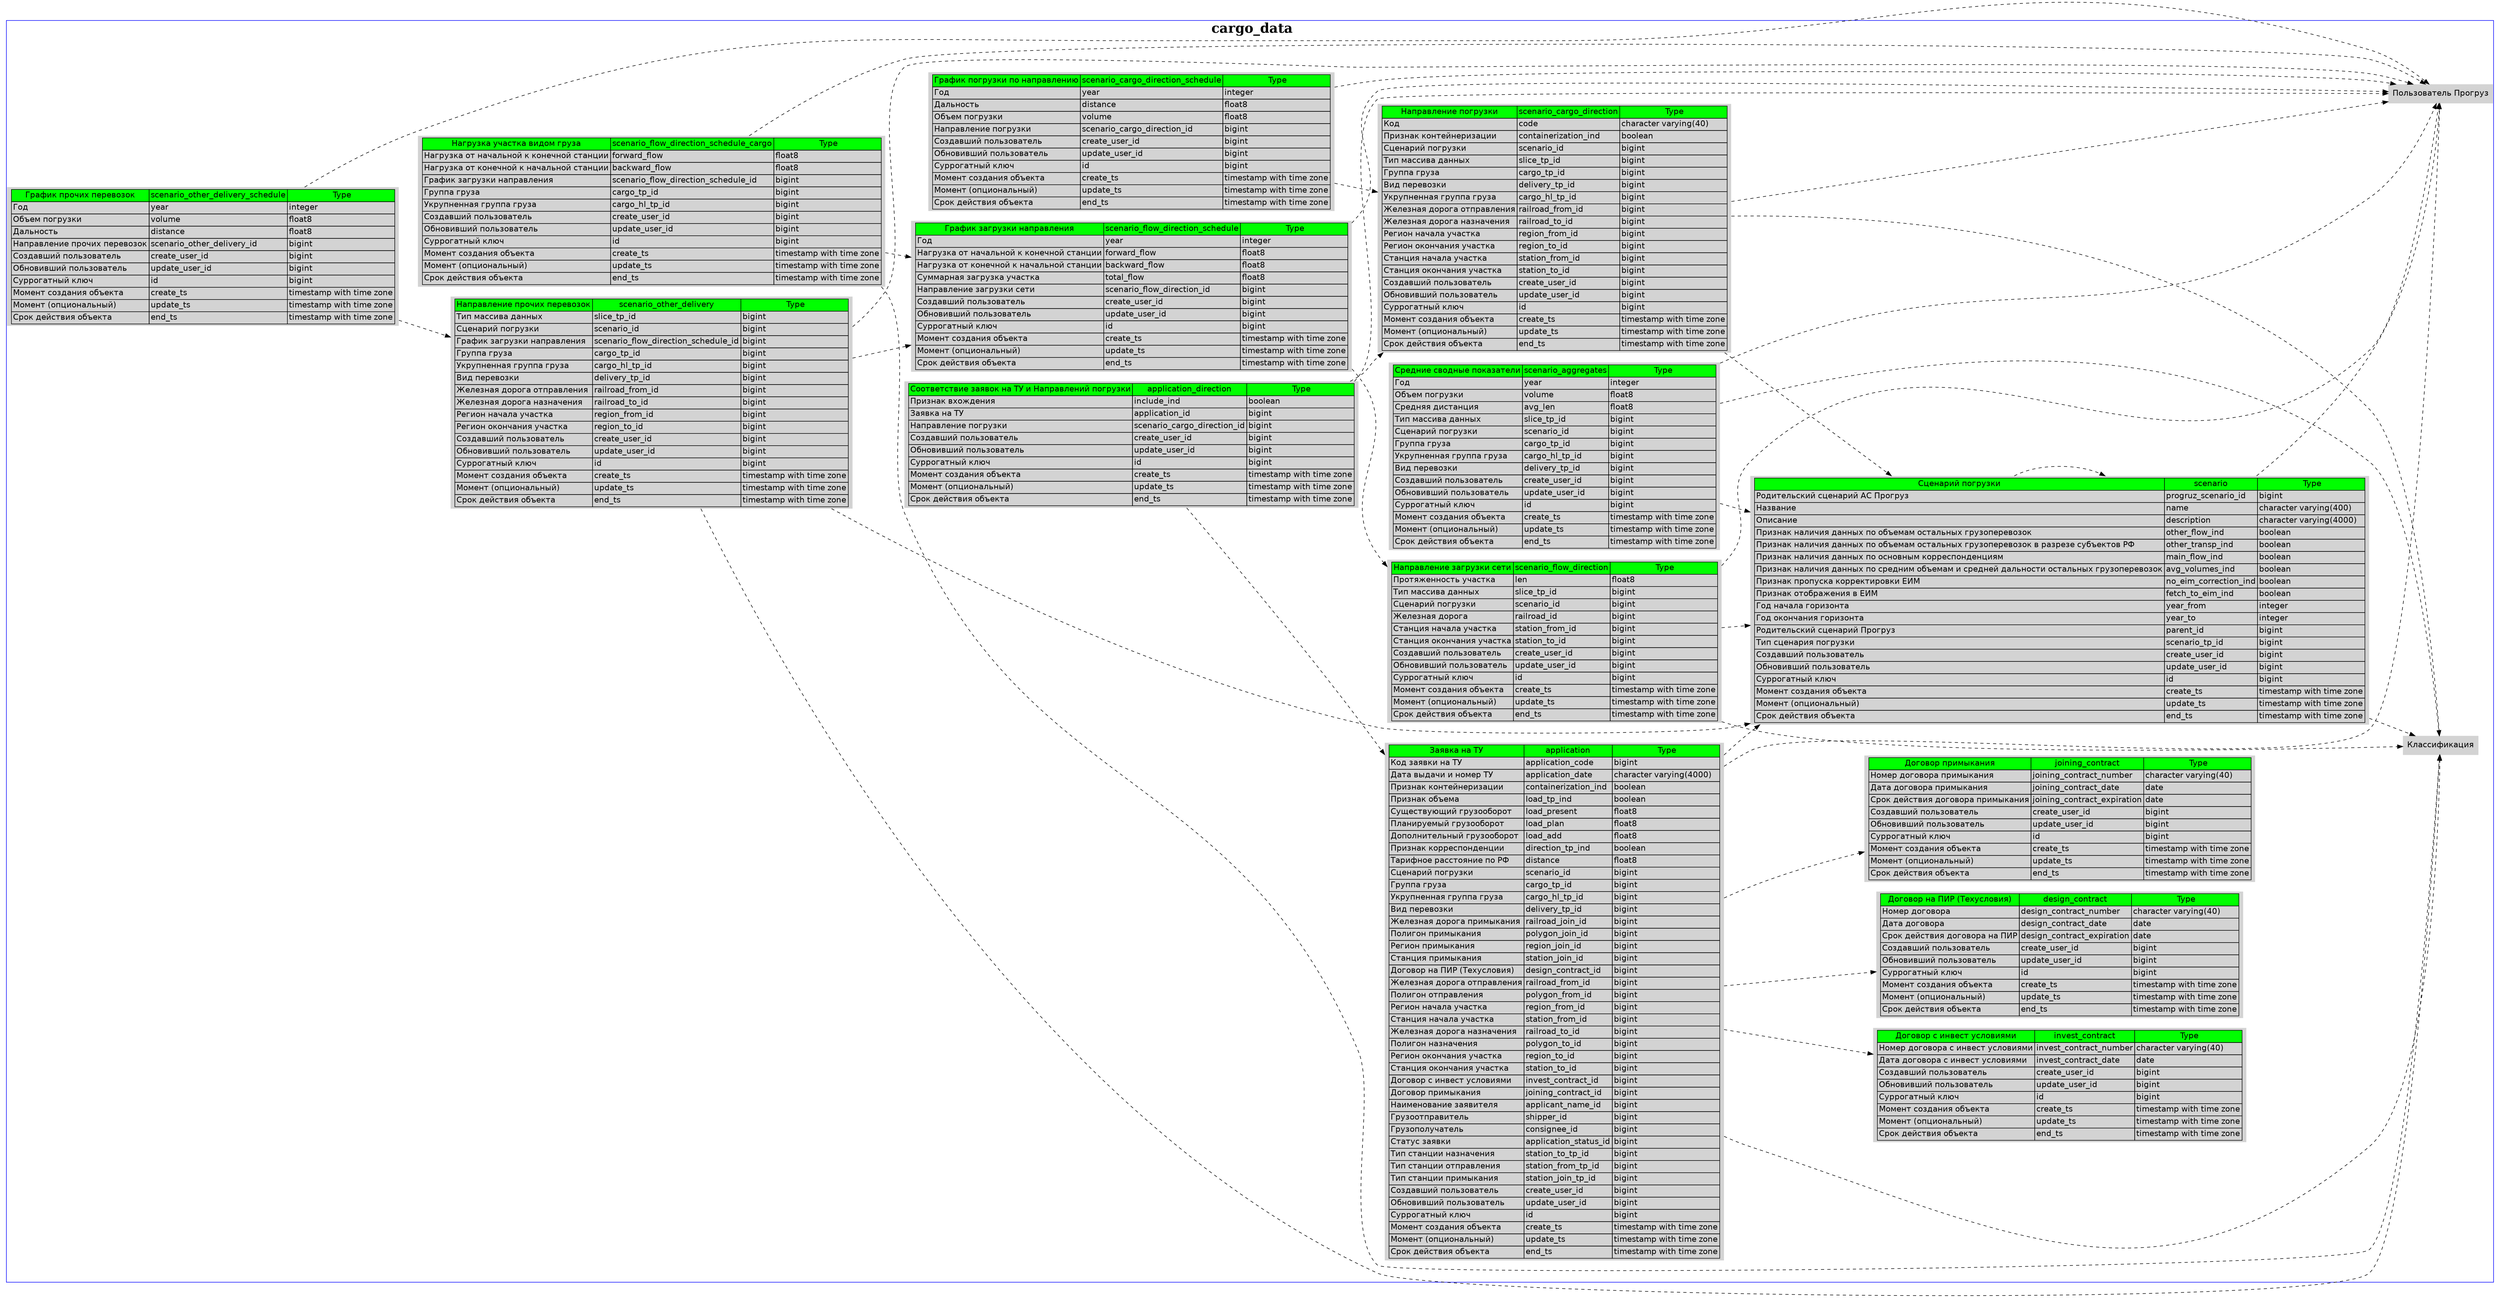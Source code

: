 digraph logic_model {
	graph [fontsize="25pt" layout=dot rankdir=LR ratio=auto splines=true]
	node [fontname=Helvetica]
	subgraph cluster_0 {
		node [fontname=Helvetica fontsize="15pt" shape=plaintext style=filled]
		margin="1.5,1.5"
		color=blue
		label=< <B>migration</B>>
	}
	subgraph cluster_1 {
		node [fontname=Helvetica fontsize="15pt" shape=plaintext style=filled]
		margin="1.5,1.5"
		color=blue
		label=< <B>dimensions</B>>
	}
	subgraph cluster_2 {
		node [fontname=Helvetica fontsize="15pt" shape=plaintext style=filled]
		margin="1.5,1.5"
		color=blue
		label=< <B>cargo_data</B>>
	}
	subgraph cluster_2 {
		node [fontname=Helvetica fontsize="15pt" shape=plaintext style=filled]
		margin="1.5,1.5"
		color=blue
		label=< <B>cargo_data</B>>
		"Сценарий погрузки" [label=<<TABLE BORDER="0" CELLBORDER="1" CELLSPACING="0"><TR><TD bgcolor="green">Сценарий погрузки</TD><TD bgcolor="green">scenario</TD><TD bgcolor="green" PORT="0"> Type</TD></TR><TR><TD align="left">Родительский сценарий АС Прогруз</TD><TD align="left">progruz_scenario_id</TD><TD align="left" PORT="1">bigint</TD></TR><TR><TD align="left">Название</TD><TD align="left">name</TD><TD align="left" PORT="2">character varying(400)</TD></TR><TR><TD align="left">Описание</TD><TD align="left">description</TD><TD align="left" PORT="3">character varying(4000)</TD></TR><TR><TD align="left">Признак наличия данных по объемам остальных грузоперевозок</TD><TD align="left">other_flow_ind</TD><TD align="left" PORT="4">boolean</TD></TR><TR><TD align="left">Признак наличия данных по объемам остальных грузоперевозок в разрезе субъектов РФ</TD><TD align="left">other_transp_ind</TD><TD align="left" PORT="5">boolean</TD></TR><TR><TD align="left">Признак наличия данных по основным корреспонденциям</TD><TD align="left">main_flow_ind</TD><TD align="left" PORT="6">boolean</TD></TR><TR><TD align="left">Признак наличия данных по средним объемам и средней дальности остальных грузоперевозок</TD><TD align="left">avg_volumes_ind</TD><TD align="left" PORT="7">boolean</TD></TR><TR><TD align="left">Признак пропуска корректировки ЕИМ</TD><TD align="left">no_eim_correction_ind</TD><TD align="left" PORT="8">boolean</TD></TR><TR><TD align="left">Признак отображения в ЕИМ</TD><TD align="left">fetch_to_eim_ind</TD><TD align="left" PORT="9">boolean</TD></TR><TR><TD align="left">Год начала горизонта</TD><TD align="left">year_from</TD><TD align="left" PORT="10">integer</TD></TR><TR><TD align="left">Год окончания горизонта</TD><TD align="left">year_to</TD><TD align="left" PORT="11">integer</TD></TR><TR><TD align="left">Родительский сценарий Прогруз</TD><TD align="left">parent_id</TD><TD align="left" PORT="12">bigint</TD></TR><TR><TD align="left">Тип сценария погрузки</TD><TD align="left">scenario_tp_id</TD><TD align="left" PORT="13">bigint</TD></TR><TR><TD align="left">Создавший пользователь</TD><TD align="left">create_user_id</TD><TD align="left" PORT="14">bigint</TD></TR><TR><TD align="left">Обновивший пользователь</TD><TD align="left">update_user_id</TD><TD align="left" PORT="15">bigint</TD></TR><TR><TD align="left">Суррогатный ключ</TD><TD align="left">id</TD><TD align="left" PORT="16">bigint</TD></TR><TR><TD align="left">Момент создания объекта</TD><TD align="left">create_ts</TD><TD align="left" PORT="17">timestamp with time zone</TD></TR><TR><TD align="left">Момент (опциональный)</TD><TD align="left">update_ts</TD><TD align="left" PORT="18">timestamp with time zone</TD></TR><TR><TD align="left">Срок действия объекта</TD><TD align="left">end_ts</TD><TD align="left" PORT="19">timestamp with time zone</TD></TR></TABLE>>]
		"Направление погрузки" [label=<<TABLE BORDER="0" CELLBORDER="1" CELLSPACING="0"><TR><TD bgcolor="green">Направление погрузки</TD><TD bgcolor="green">scenario_cargo_direction</TD><TD bgcolor="green" PORT="0"> Type</TD></TR><TR><TD align="left">Код</TD><TD align="left">code</TD><TD align="left" PORT="1">character varying(40)</TD></TR><TR><TD align="left">Признак контейнеризации</TD><TD align="left">containerization_ind</TD><TD align="left" PORT="2">boolean</TD></TR><TR><TD align="left">Сценарий погрузки</TD><TD align="left">scenario_id</TD><TD align="left" PORT="3">bigint</TD></TR><TR><TD align="left">Тип массива данных</TD><TD align="left">slice_tp_id</TD><TD align="left" PORT="4">bigint</TD></TR><TR><TD align="left">Группа груза</TD><TD align="left">cargo_tp_id</TD><TD align="left" PORT="5">bigint</TD></TR><TR><TD align="left">Вид перевозки</TD><TD align="left">delivery_tp_id</TD><TD align="left" PORT="6">bigint</TD></TR><TR><TD align="left">Укрупненная группа груза</TD><TD align="left">cargo_hl_tp_id</TD><TD align="left" PORT="7">bigint</TD></TR><TR><TD align="left">Железная дорога отправления</TD><TD align="left">railroad_from_id</TD><TD align="left" PORT="8">bigint</TD></TR><TR><TD align="left">Железная дорога назначения</TD><TD align="left">railroad_to_id</TD><TD align="left" PORT="9">bigint</TD></TR><TR><TD align="left">Регион начала участка</TD><TD align="left">region_from_id</TD><TD align="left" PORT="10">bigint</TD></TR><TR><TD align="left">Регион окончания участка</TD><TD align="left">region_to_id</TD><TD align="left" PORT="11">bigint</TD></TR><TR><TD align="left">Станция начала участка</TD><TD align="left">station_from_id</TD><TD align="left" PORT="12">bigint</TD></TR><TR><TD align="left">Станция окончания участка</TD><TD align="left">station_to_id</TD><TD align="left" PORT="13">bigint</TD></TR><TR><TD align="left">Создавший пользователь</TD><TD align="left">create_user_id</TD><TD align="left" PORT="14">bigint</TD></TR><TR><TD align="left">Обновивший пользователь</TD><TD align="left">update_user_id</TD><TD align="left" PORT="15">bigint</TD></TR><TR><TD align="left">Суррогатный ключ</TD><TD align="left">id</TD><TD align="left" PORT="16">bigint</TD></TR><TR><TD align="left">Момент создания объекта</TD><TD align="left">create_ts</TD><TD align="left" PORT="17">timestamp with time zone</TD></TR><TR><TD align="left">Момент (опциональный)</TD><TD align="left">update_ts</TD><TD align="left" PORT="18">timestamp with time zone</TD></TR><TR><TD align="left">Срок действия объекта</TD><TD align="left">end_ts</TD><TD align="left" PORT="19">timestamp with time zone</TD></TR></TABLE>>]
		"График погрузки по направлению" [label=<<TABLE BORDER="0" CELLBORDER="1" CELLSPACING="0"><TR><TD bgcolor="green">График погрузки по направлению</TD><TD bgcolor="green">scenario_cargo_direction_schedule</TD><TD bgcolor="green" PORT="0"> Type</TD></TR><TR><TD align="left">Год</TD><TD align="left">year</TD><TD align="left" PORT="1">integer</TD></TR><TR><TD align="left">Дальность</TD><TD align="left">distance</TD><TD align="left" PORT="2">float8</TD></TR><TR><TD align="left">Объем погрузки</TD><TD align="left">volume</TD><TD align="left" PORT="3">float8</TD></TR><TR><TD align="left">Направление погрузки</TD><TD align="left">scenario_cargo_direction_id</TD><TD align="left" PORT="4">bigint</TD></TR><TR><TD align="left">Создавший пользователь</TD><TD align="left">create_user_id</TD><TD align="left" PORT="5">bigint</TD></TR><TR><TD align="left">Обновивший пользователь</TD><TD align="left">update_user_id</TD><TD align="left" PORT="6">bigint</TD></TR><TR><TD align="left">Суррогатный ключ</TD><TD align="left">id</TD><TD align="left" PORT="7">bigint</TD></TR><TR><TD align="left">Момент создания объекта</TD><TD align="left">create_ts</TD><TD align="left" PORT="8">timestamp with time zone</TD></TR><TR><TD align="left">Момент (опциональный)</TD><TD align="left">update_ts</TD><TD align="left" PORT="9">timestamp with time zone</TD></TR><TR><TD align="left">Срок действия объекта</TD><TD align="left">end_ts</TD><TD align="left" PORT="10">timestamp with time zone</TD></TR></TABLE>>]
		"Направление загрузки сети" [label=<<TABLE BORDER="0" CELLBORDER="1" CELLSPACING="0"><TR><TD bgcolor="green">Направление загрузки сети</TD><TD bgcolor="green">scenario_flow_direction</TD><TD bgcolor="green" PORT="0"> Type</TD></TR><TR><TD align="left">Протяженность участка</TD><TD align="left">len</TD><TD align="left" PORT="1">float8</TD></TR><TR><TD align="left">Тип массива данных</TD><TD align="left">slice_tp_id</TD><TD align="left" PORT="2">bigint</TD></TR><TR><TD align="left">Сценарий погрузки</TD><TD align="left">scenario_id</TD><TD align="left" PORT="3">bigint</TD></TR><TR><TD align="left">Железная дорога</TD><TD align="left">railroad_id</TD><TD align="left" PORT="4">bigint</TD></TR><TR><TD align="left">Станция начала участка</TD><TD align="left">station_from_id</TD><TD align="left" PORT="5">bigint</TD></TR><TR><TD align="left">Станция окончания участка</TD><TD align="left">station_to_id</TD><TD align="left" PORT="6">bigint</TD></TR><TR><TD align="left">Создавший пользователь</TD><TD align="left">create_user_id</TD><TD align="left" PORT="7">bigint</TD></TR><TR><TD align="left">Обновивший пользователь</TD><TD align="left">update_user_id</TD><TD align="left" PORT="8">bigint</TD></TR><TR><TD align="left">Суррогатный ключ</TD><TD align="left">id</TD><TD align="left" PORT="9">bigint</TD></TR><TR><TD align="left">Момент создания объекта</TD><TD align="left">create_ts</TD><TD align="left" PORT="10">timestamp with time zone</TD></TR><TR><TD align="left">Момент (опциональный)</TD><TD align="left">update_ts</TD><TD align="left" PORT="11">timestamp with time zone</TD></TR><TR><TD align="left">Срок действия объекта</TD><TD align="left">end_ts</TD><TD align="left" PORT="12">timestamp with time zone</TD></TR></TABLE>>]
		"График загрузки направления" [label=<<TABLE BORDER="0" CELLBORDER="1" CELLSPACING="0"><TR><TD bgcolor="green">График загрузки направления</TD><TD bgcolor="green">scenario_flow_direction_schedule</TD><TD bgcolor="green" PORT="0"> Type</TD></TR><TR><TD align="left">Год</TD><TD align="left">year</TD><TD align="left" PORT="1">integer</TD></TR><TR><TD align="left">Нагрузка от начальной к конечной станции</TD><TD align="left">forward_flow</TD><TD align="left" PORT="2">float8</TD></TR><TR><TD align="left">Нагрузка от конечной к начальной станции</TD><TD align="left">backward_flow</TD><TD align="left" PORT="3">float8</TD></TR><TR><TD align="left">Суммарная загрузка участка</TD><TD align="left">total_flow</TD><TD align="left" PORT="4">float8</TD></TR><TR><TD align="left">Направление загрузки сети</TD><TD align="left">scenario_flow_direction_id</TD><TD align="left" PORT="5">bigint</TD></TR><TR><TD align="left">Создавший пользователь</TD><TD align="left">create_user_id</TD><TD align="left" PORT="6">bigint</TD></TR><TR><TD align="left">Обновивший пользователь</TD><TD align="left">update_user_id</TD><TD align="left" PORT="7">bigint</TD></TR><TR><TD align="left">Суррогатный ключ</TD><TD align="left">id</TD><TD align="left" PORT="8">bigint</TD></TR><TR><TD align="left">Момент создания объекта</TD><TD align="left">create_ts</TD><TD align="left" PORT="9">timestamp with time zone</TD></TR><TR><TD align="left">Момент (опциональный)</TD><TD align="left">update_ts</TD><TD align="left" PORT="10">timestamp with time zone</TD></TR><TR><TD align="left">Срок действия объекта</TD><TD align="left">end_ts</TD><TD align="left" PORT="11">timestamp with time zone</TD></TR></TABLE>>]
		"Нагрузка участка видом груза" [label=<<TABLE BORDER="0" CELLBORDER="1" CELLSPACING="0"><TR><TD bgcolor="green">Нагрузка участка видом груза</TD><TD bgcolor="green">scenario_flow_direction_schedule_cargo</TD><TD bgcolor="green" PORT="0"> Type</TD></TR><TR><TD align="left">Нагрузка от начальной к конечной станции</TD><TD align="left">forward_flow</TD><TD align="left" PORT="1">float8</TD></TR><TR><TD align="left">Нагрузка от конечной к начальной станции</TD><TD align="left">backward_flow</TD><TD align="left" PORT="2">float8</TD></TR><TR><TD align="left">График загрузки направления</TD><TD align="left">scenario_flow_direction_schedule_id</TD><TD align="left" PORT="3">bigint</TD></TR><TR><TD align="left">Группа груза</TD><TD align="left">cargo_tp_id</TD><TD align="left" PORT="4">bigint</TD></TR><TR><TD align="left">Укрупненная группа груза</TD><TD align="left">cargo_hl_tp_id</TD><TD align="left" PORT="5">bigint</TD></TR><TR><TD align="left">Создавший пользователь</TD><TD align="left">create_user_id</TD><TD align="left" PORT="6">bigint</TD></TR><TR><TD align="left">Обновивший пользователь</TD><TD align="left">update_user_id</TD><TD align="left" PORT="7">bigint</TD></TR><TR><TD align="left">Суррогатный ключ</TD><TD align="left">id</TD><TD align="left" PORT="8">bigint</TD></TR><TR><TD align="left">Момент создания объекта</TD><TD align="left">create_ts</TD><TD align="left" PORT="9">timestamp with time zone</TD></TR><TR><TD align="left">Момент (опциональный)</TD><TD align="left">update_ts</TD><TD align="left" PORT="10">timestamp with time zone</TD></TR><TR><TD align="left">Срок действия объекта</TD><TD align="left">end_ts</TD><TD align="left" PORT="11">timestamp with time zone</TD></TR></TABLE>>]
		"Средние сводные показатели" [label=<<TABLE BORDER="0" CELLBORDER="1" CELLSPACING="0"><TR><TD bgcolor="green">Средние сводные показатели</TD><TD bgcolor="green">scenario_aggregates</TD><TD bgcolor="green" PORT="0"> Type</TD></TR><TR><TD align="left">Год</TD><TD align="left">year</TD><TD align="left" PORT="1">integer</TD></TR><TR><TD align="left">Объем погрузки</TD><TD align="left">volume</TD><TD align="left" PORT="2">float8</TD></TR><TR><TD align="left">Средняя дистанция</TD><TD align="left">avg_len</TD><TD align="left" PORT="3">float8</TD></TR><TR><TD align="left">Тип массива данных</TD><TD align="left">slice_tp_id</TD><TD align="left" PORT="4">bigint</TD></TR><TR><TD align="left">Сценарий погрузки</TD><TD align="left">scenario_id</TD><TD align="left" PORT="5">bigint</TD></TR><TR><TD align="left">Группа груза</TD><TD align="left">cargo_tp_id</TD><TD align="left" PORT="6">bigint</TD></TR><TR><TD align="left">Укрупненная группа груза</TD><TD align="left">cargo_hl_tp_id</TD><TD align="left" PORT="7">bigint</TD></TR><TR><TD align="left">Вид перевозки</TD><TD align="left">delivery_tp_id</TD><TD align="left" PORT="8">bigint</TD></TR><TR><TD align="left">Создавший пользователь</TD><TD align="left">create_user_id</TD><TD align="left" PORT="9">bigint</TD></TR><TR><TD align="left">Обновивший пользователь</TD><TD align="left">update_user_id</TD><TD align="left" PORT="10">bigint</TD></TR><TR><TD align="left">Суррогатный ключ</TD><TD align="left">id</TD><TD align="left" PORT="11">bigint</TD></TR><TR><TD align="left">Момент создания объекта</TD><TD align="left">create_ts</TD><TD align="left" PORT="12">timestamp with time zone</TD></TR><TR><TD align="left">Момент (опциональный)</TD><TD align="left">update_ts</TD><TD align="left" PORT="13">timestamp with time zone</TD></TR><TR><TD align="left">Срок действия объекта</TD><TD align="left">end_ts</TD><TD align="left" PORT="14">timestamp with time zone</TD></TR></TABLE>>]
		"Направление прочих перевозок" [label=<<TABLE BORDER="0" CELLBORDER="1" CELLSPACING="0"><TR><TD bgcolor="green">Направление прочих перевозок</TD><TD bgcolor="green">scenario_other_delivery</TD><TD bgcolor="green" PORT="0"> Type</TD></TR><TR><TD align="left">Тип массива данных</TD><TD align="left">slice_tp_id</TD><TD align="left" PORT="1">bigint</TD></TR><TR><TD align="left">Сценарий погрузки</TD><TD align="left">scenario_id</TD><TD align="left" PORT="2">bigint</TD></TR><TR><TD align="left">График загрузки направления</TD><TD align="left">scenario_flow_direction_schedule_id</TD><TD align="left" PORT="3">bigint</TD></TR><TR><TD align="left">Группа груза</TD><TD align="left">cargo_tp_id</TD><TD align="left" PORT="4">bigint</TD></TR><TR><TD align="left">Укрупненная группа груза</TD><TD align="left">cargo_hl_tp_id</TD><TD align="left" PORT="5">bigint</TD></TR><TR><TD align="left">Вид перевозки</TD><TD align="left">delivery_tp_id</TD><TD align="left" PORT="6">bigint</TD></TR><TR><TD align="left">Железная дорога отправления</TD><TD align="left">railroad_from_id</TD><TD align="left" PORT="7">bigint</TD></TR><TR><TD align="left">Железная дорога назначения</TD><TD align="left">railroad_to_id</TD><TD align="left" PORT="8">bigint</TD></TR><TR><TD align="left">Регион начала участка</TD><TD align="left">region_from_id</TD><TD align="left" PORT="9">bigint</TD></TR><TR><TD align="left">Регион окончания участка</TD><TD align="left">region_to_id</TD><TD align="left" PORT="10">bigint</TD></TR><TR><TD align="left">Создавший пользователь</TD><TD align="left">create_user_id</TD><TD align="left" PORT="11">bigint</TD></TR><TR><TD align="left">Обновивший пользователь</TD><TD align="left">update_user_id</TD><TD align="left" PORT="12">bigint</TD></TR><TR><TD align="left">Суррогатный ключ</TD><TD align="left">id</TD><TD align="left" PORT="13">bigint</TD></TR><TR><TD align="left">Момент создания объекта</TD><TD align="left">create_ts</TD><TD align="left" PORT="14">timestamp with time zone</TD></TR><TR><TD align="left">Момент (опциональный)</TD><TD align="left">update_ts</TD><TD align="left" PORT="15">timestamp with time zone</TD></TR><TR><TD align="left">Срок действия объекта</TD><TD align="left">end_ts</TD><TD align="left" PORT="16">timestamp with time zone</TD></TR></TABLE>>]
		"График прочих перевозок" [label=<<TABLE BORDER="0" CELLBORDER="1" CELLSPACING="0"><TR><TD bgcolor="green">График прочих перевозок</TD><TD bgcolor="green">scenario_other_delivery_schedule</TD><TD bgcolor="green" PORT="0"> Type</TD></TR><TR><TD align="left">Год</TD><TD align="left">year</TD><TD align="left" PORT="1">integer</TD></TR><TR><TD align="left">Объем погрузки</TD><TD align="left">volume</TD><TD align="left" PORT="2">float8</TD></TR><TR><TD align="left">Дальность</TD><TD align="left">distance</TD><TD align="left" PORT="3">float8</TD></TR><TR><TD align="left">Направление прочих перевозок</TD><TD align="left">scenario_other_delivery_id</TD><TD align="left" PORT="4">bigint</TD></TR><TR><TD align="left">Создавший пользователь</TD><TD align="left">create_user_id</TD><TD align="left" PORT="5">bigint</TD></TR><TR><TD align="left">Обновивший пользователь</TD><TD align="left">update_user_id</TD><TD align="left" PORT="6">bigint</TD></TR><TR><TD align="left">Суррогатный ключ</TD><TD align="left">id</TD><TD align="left" PORT="7">bigint</TD></TR><TR><TD align="left">Момент создания объекта</TD><TD align="left">create_ts</TD><TD align="left" PORT="8">timestamp with time zone</TD></TR><TR><TD align="left">Момент (опциональный)</TD><TD align="left">update_ts</TD><TD align="left" PORT="9">timestamp with time zone</TD></TR><TR><TD align="left">Срок действия объекта</TD><TD align="left">end_ts</TD><TD align="left" PORT="10">timestamp with time zone</TD></TR></TABLE>>]
		"Договор на ПИР (Техусловия)" [label=<<TABLE BORDER="0" CELLBORDER="1" CELLSPACING="0"><TR><TD bgcolor="green">Договор на ПИР (Техусловия)</TD><TD bgcolor="green">design_contract</TD><TD bgcolor="green" PORT="0"> Type</TD></TR><TR><TD align="left">Номер договора</TD><TD align="left">design_contract_number</TD><TD align="left" PORT="1">character varying(40)</TD></TR><TR><TD align="left">Дата договора</TD><TD align="left">design_contract_date</TD><TD align="left" PORT="2">date</TD></TR><TR><TD align="left">Срок действия договора на ПИР</TD><TD align="left">design_contract_expiration</TD><TD align="left" PORT="3">date</TD></TR><TR><TD align="left">Создавший пользователь</TD><TD align="left">create_user_id</TD><TD align="left" PORT="4">bigint</TD></TR><TR><TD align="left">Обновивший пользователь</TD><TD align="left">update_user_id</TD><TD align="left" PORT="5">bigint</TD></TR><TR><TD align="left">Суррогатный ключ</TD><TD align="left">id</TD><TD align="left" PORT="6">bigint</TD></TR><TR><TD align="left">Момент создания объекта</TD><TD align="left">create_ts</TD><TD align="left" PORT="7">timestamp with time zone</TD></TR><TR><TD align="left">Момент (опциональный)</TD><TD align="left">update_ts</TD><TD align="left" PORT="8">timestamp with time zone</TD></TR><TR><TD align="left">Срок действия объекта</TD><TD align="left">end_ts</TD><TD align="left" PORT="9">timestamp with time zone</TD></TR></TABLE>>]
		"Договор примыкания" [label=<<TABLE BORDER="0" CELLBORDER="1" CELLSPACING="0"><TR><TD bgcolor="green">Договор примыкания</TD><TD bgcolor="green">joining_contract</TD><TD bgcolor="green" PORT="0"> Type</TD></TR><TR><TD align="left">Номер договора примыкания</TD><TD align="left">joining_contract_number</TD><TD align="left" PORT="1">character varying(40)</TD></TR><TR><TD align="left">Дата договора примыкания</TD><TD align="left">joining_contract_date</TD><TD align="left" PORT="2">date</TD></TR><TR><TD align="left">Срок действия договора примыкания</TD><TD align="left">joining_contract_expiration</TD><TD align="left" PORT="3">date</TD></TR><TR><TD align="left">Создавший пользователь</TD><TD align="left">create_user_id</TD><TD align="left" PORT="4">bigint</TD></TR><TR><TD align="left">Обновивший пользователь</TD><TD align="left">update_user_id</TD><TD align="left" PORT="5">bigint</TD></TR><TR><TD align="left">Суррогатный ключ</TD><TD align="left">id</TD><TD align="left" PORT="6">bigint</TD></TR><TR><TD align="left">Момент создания объекта</TD><TD align="left">create_ts</TD><TD align="left" PORT="7">timestamp with time zone</TD></TR><TR><TD align="left">Момент (опциональный)</TD><TD align="left">update_ts</TD><TD align="left" PORT="8">timestamp with time zone</TD></TR><TR><TD align="left">Срок действия объекта</TD><TD align="left">end_ts</TD><TD align="left" PORT="9">timestamp with time zone</TD></TR></TABLE>>]
		"Договор с инвест условиями" [label=<<TABLE BORDER="0" CELLBORDER="1" CELLSPACING="0"><TR><TD bgcolor="green">Договор с инвест условиями</TD><TD bgcolor="green">invest_contract</TD><TD bgcolor="green" PORT="0"> Type</TD></TR><TR><TD align="left">Номер договора с инвест условиями</TD><TD align="left">invest_contract_number</TD><TD align="left" PORT="1">character varying(40)</TD></TR><TR><TD align="left">Дата договора с инвест условиями</TD><TD align="left">invest_contract_date</TD><TD align="left" PORT="2">date</TD></TR><TR><TD align="left">Создавший пользователь</TD><TD align="left">create_user_id</TD><TD align="left" PORT="3">bigint</TD></TR><TR><TD align="left">Обновивший пользователь</TD><TD align="left">update_user_id</TD><TD align="left" PORT="4">bigint</TD></TR><TR><TD align="left">Суррогатный ключ</TD><TD align="left">id</TD><TD align="left" PORT="5">bigint</TD></TR><TR><TD align="left">Момент создания объекта</TD><TD align="left">create_ts</TD><TD align="left" PORT="6">timestamp with time zone</TD></TR><TR><TD align="left">Момент (опциональный)</TD><TD align="left">update_ts</TD><TD align="left" PORT="7">timestamp with time zone</TD></TR><TR><TD align="left">Срок действия объекта</TD><TD align="left">end_ts</TD><TD align="left" PORT="8">timestamp with time zone</TD></TR></TABLE>>]
		"Заявка на ТУ" [label=<<TABLE BORDER="0" CELLBORDER="1" CELLSPACING="0"><TR><TD bgcolor="green">Заявка на ТУ</TD><TD bgcolor="green">application</TD><TD bgcolor="green" PORT="0"> Type</TD></TR><TR><TD align="left">Код заявки на ТУ</TD><TD align="left">application_code</TD><TD align="left" PORT="1">bigint</TD></TR><TR><TD align="left">Дата выдачи и номер ТУ</TD><TD align="left">application_date</TD><TD align="left" PORT="2">character varying(4000)</TD></TR><TR><TD align="left">Признак контейнеризации</TD><TD align="left">containerization_ind</TD><TD align="left" PORT="3">boolean</TD></TR><TR><TD align="left">Признак объема</TD><TD align="left">load_tp_ind</TD><TD align="left" PORT="4">boolean</TD></TR><TR><TD align="left">Существующий грузооборот</TD><TD align="left">load_present</TD><TD align="left" PORT="5">float8</TD></TR><TR><TD align="left">Планируемый грузооборот</TD><TD align="left">load_plan</TD><TD align="left" PORT="6">float8</TD></TR><TR><TD align="left">Дополнительный грузооборот</TD><TD align="left">load_add</TD><TD align="left" PORT="7">float8</TD></TR><TR><TD align="left">Признак корреспонденции</TD><TD align="left">direction_tp_ind</TD><TD align="left" PORT="8">boolean</TD></TR><TR><TD align="left">Тарифное расстояние по РФ</TD><TD align="left">distance</TD><TD align="left" PORT="9">float8</TD></TR><TR><TD align="left">Сценарий погрузки</TD><TD align="left">scenario_id</TD><TD align="left" PORT="10">bigint</TD></TR><TR><TD align="left">Группа груза</TD><TD align="left">cargo_tp_id</TD><TD align="left" PORT="11">bigint</TD></TR><TR><TD align="left">Укрупненная группа груза</TD><TD align="left">cargo_hl_tp_id</TD><TD align="left" PORT="12">bigint</TD></TR><TR><TD align="left">Вид перевозки</TD><TD align="left">delivery_tp_id</TD><TD align="left" PORT="13">bigint</TD></TR><TR><TD align="left">Железная дорога примыкания</TD><TD align="left">railroad_join_id</TD><TD align="left" PORT="14">bigint</TD></TR><TR><TD align="left">Полигон примыкания</TD><TD align="left">polygon_join_id</TD><TD align="left" PORT="15">bigint</TD></TR><TR><TD align="left">Регион примыкания</TD><TD align="left">region_join_id</TD><TD align="left" PORT="16">bigint</TD></TR><TR><TD align="left">Станция примыкания</TD><TD align="left">station_join_id</TD><TD align="left" PORT="17">bigint</TD></TR><TR><TD align="left">Договор на ПИР (Техусловия)</TD><TD align="left">design_contract_id</TD><TD align="left" PORT="18">bigint</TD></TR><TR><TD align="left">Железная дорога отправления</TD><TD align="left">railroad_from_id</TD><TD align="left" PORT="19">bigint</TD></TR><TR><TD align="left">Полигон отправления</TD><TD align="left">polygon_from_id</TD><TD align="left" PORT="20">bigint</TD></TR><TR><TD align="left">Регион начала участка</TD><TD align="left">region_from_id</TD><TD align="left" PORT="21">bigint</TD></TR><TR><TD align="left">Станция начала участка</TD><TD align="left">station_from_id</TD><TD align="left" PORT="22">bigint</TD></TR><TR><TD align="left">Железная дорога назначения</TD><TD align="left">railroad_to_id</TD><TD align="left" PORT="23">bigint</TD></TR><TR><TD align="left">Полигон назначения</TD><TD align="left">polygon_to_id</TD><TD align="left" PORT="24">bigint</TD></TR><TR><TD align="left">Регион окончания участка</TD><TD align="left">region_to_id</TD><TD align="left" PORT="25">bigint</TD></TR><TR><TD align="left">Станция окончания участка</TD><TD align="left">station_to_id</TD><TD align="left" PORT="26">bigint</TD></TR><TR><TD align="left">Договор с инвест условиями</TD><TD align="left">invest_contract_id</TD><TD align="left" PORT="27">bigint</TD></TR><TR><TD align="left">Договор примыкания</TD><TD align="left">joining_contract_id</TD><TD align="left" PORT="28">bigint</TD></TR><TR><TD align="left">Наименование заявителя</TD><TD align="left">applicant_name_id</TD><TD align="left" PORT="29">bigint</TD></TR><TR><TD align="left">Грузоотправитель</TD><TD align="left">shipper_id</TD><TD align="left" PORT="30">bigint</TD></TR><TR><TD align="left">Грузополучатель</TD><TD align="left">consignee_id</TD><TD align="left" PORT="31">bigint</TD></TR><TR><TD align="left">Статус заявки</TD><TD align="left">application_status_id</TD><TD align="left" PORT="32">bigint</TD></TR><TR><TD align="left">Тип станции назначения</TD><TD align="left">station_to_tp_id</TD><TD align="left" PORT="33">bigint</TD></TR><TR><TD align="left">Тип станции отправления</TD><TD align="left">station_from_tp_id</TD><TD align="left" PORT="34">bigint</TD></TR><TR><TD align="left">Тип станции примыкания</TD><TD align="left">station_join_tp_id</TD><TD align="left" PORT="35">bigint</TD></TR><TR><TD align="left">Создавший пользователь</TD><TD align="left">create_user_id</TD><TD align="left" PORT="36">bigint</TD></TR><TR><TD align="left">Обновивший пользователь</TD><TD align="left">update_user_id</TD><TD align="left" PORT="37">bigint</TD></TR><TR><TD align="left">Суррогатный ключ</TD><TD align="left">id</TD><TD align="left" PORT="38">bigint</TD></TR><TR><TD align="left">Момент создания объекта</TD><TD align="left">create_ts</TD><TD align="left" PORT="39">timestamp with time zone</TD></TR><TR><TD align="left">Момент (опциональный)</TD><TD align="left">update_ts</TD><TD align="left" PORT="40">timestamp with time zone</TD></TR><TR><TD align="left">Срок действия объекта</TD><TD align="left">end_ts</TD><TD align="left" PORT="41">timestamp with time zone</TD></TR></TABLE>>]
		"Соответствие заявок на ТУ и Направлений погрузки" [label=<<TABLE BORDER="0" CELLBORDER="1" CELLSPACING="0"><TR><TD bgcolor="green">Соответствие заявок на ТУ и Направлений погрузки</TD><TD bgcolor="green">application_direction</TD><TD bgcolor="green" PORT="0"> Type</TD></TR><TR><TD align="left">Признак вхождения</TD><TD align="left">include_ind</TD><TD align="left" PORT="1">boolean</TD></TR><TR><TD align="left">Заявка на ТУ</TD><TD align="left">application_id</TD><TD align="left" PORT="2">bigint</TD></TR><TR><TD align="left">Направление погрузки</TD><TD align="left">scenario_cargo_direction_id</TD><TD align="left" PORT="3">bigint</TD></TR><TR><TD align="left">Создавший пользователь</TD><TD align="left">create_user_id</TD><TD align="left" PORT="4">bigint</TD></TR><TR><TD align="left">Обновивший пользователь</TD><TD align="left">update_user_id</TD><TD align="left" PORT="5">bigint</TD></TR><TR><TD align="left">Суррогатный ключ</TD><TD align="left">id</TD><TD align="left" PORT="6">bigint</TD></TR><TR><TD align="left">Момент создания объекта</TD><TD align="left">create_ts</TD><TD align="left" PORT="7">timestamp with time zone</TD></TR><TR><TD align="left">Момент (опциональный)</TD><TD align="left">update_ts</TD><TD align="left" PORT="8">timestamp with time zone</TD></TR><TR><TD align="left">Срок действия объекта</TD><TD align="left">end_ts</TD><TD align="left" PORT="9">timestamp with time zone</TD></TR></TABLE>>]
		"Сценарий погрузки" -> "Пользователь Прогруз" [style=dashed]
		"Сценарий погрузки" -> "Сценарий погрузки" [style=dashed]
		"Сценарий погрузки" -> "Классификация" [style=dashed]
		"Направление погрузки" -> "Пользователь Прогруз" [style=dashed]
		"Направление погрузки" -> "Сценарий погрузки" [style=dashed]
		"Направление погрузки" -> "Классификация" [style=dashed]
		"График погрузки по направлению" -> "Пользователь Прогруз" [style=dashed]
		"График погрузки по направлению" -> "Направление погрузки" [style=dashed]
		"Направление загрузки сети" -> "Пользователь Прогруз" [style=dashed]
		"Направление загрузки сети" -> "Сценарий погрузки" [style=dashed]
		"Направление загрузки сети" -> "Классификация" [style=dashed]
		"График загрузки направления" -> "Пользователь Прогруз" [style=dashed]
		"График загрузки направления" -> "Направление загрузки сети" [style=dashed]
		"Нагрузка участка видом груза" -> "Пользователь Прогруз" [style=dashed]
		"Нагрузка участка видом груза" -> "График загрузки направления" [style=dashed]
		"Нагрузка участка видом груза" -> "Классификация" [style=dashed]
		"Средние сводные показатели" -> "Пользователь Прогруз" [style=dashed]
		"Средние сводные показатели" -> "Сценарий погрузки" [style=dashed]
		"Средние сводные показатели" -> "Классификация" [style=dashed]
		"Направление прочих перевозок" -> "Пользователь Прогруз" [style=dashed]
		"Направление прочих перевозок" -> "График загрузки направления" [style=dashed]
		"Направление прочих перевозок" -> "Сценарий погрузки" [style=dashed]
		"Направление прочих перевозок" -> "Классификация" [style=dashed]
		"График прочих перевозок" -> "Пользователь Прогруз" [style=dashed]
		"График прочих перевозок" -> "Направление прочих перевозок" [style=dashed]
		"Заявка на ТУ" -> "Классификация" [style=dashed]
		"Заявка на ТУ" -> "Договор на ПИР (Техусловия)" [style=dashed]
		"Заявка на ТУ" -> "Договор с инвест условиями" [style=dashed]
		"Заявка на ТУ" -> "Сценарий погрузки" [style=dashed]
		"Заявка на ТУ" -> "Пользователь Прогруз" [style=dashed]
		"Заявка на ТУ" -> "Договор примыкания" [style=dashed]
		"Соответствие заявок на ТУ и Направлений погрузки" -> "Пользователь Прогруз" [style=dashed]
		"Соответствие заявок на ТУ и Направлений погрузки" -> "Направление погрузки" [style=dashed]
		"Соответствие заявок на ТУ и Направлений погрузки" -> "Заявка на ТУ" [style=dashed]
	}
	subgraph cluster_3 {
		node [fontname=Helvetica fontsize="15pt" shape=plaintext style=filled]
		margin="1.5,1.5"
		color=blue
		label=< <B>eim_corrects</B>>
	}
}
